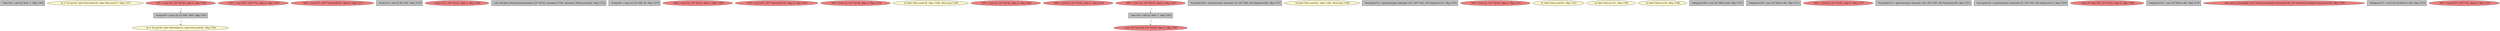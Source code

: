 
digraph G {


node7011 [fillcolor=grey,label="  %inc156 = add i32 %95, 1, !dbg !1582",shape=rectangle,style=filled ]
node6993 [fillcolor=lemonchiffon,label="  br i1 %cmp144, label %for.body145, label %for.end157, !dbg !1571",shape=ellipse,style=filled ]
node6988 [fillcolor=lightcoral,label="  %85 = load i32, i32* %j138, align 4, !dbg !1559",shape=ellipse,style=filled ]
node6991 [fillcolor=lightcoral,label="  %91 = load i32**, i32*** %c, align 8, !dbg !1576",shape=ellipse,style=filled ]
node6987 [fillcolor=grey,label="  %cmp140 = icmp ult i32 %85, 3000, !dbg !1561",shape=rectangle,style=filled ]
node6999 [fillcolor=lightcoral,label="  %89 = load i32*, i32** %arrayidx147, align 8, !dbg !1572",shape=ellipse,style=filled ]
node6982 [fillcolor=grey,label="  %sub150 = sub i32 99, %92, !dbg !1578",shape=rectangle,style=filled ]
node6990 [fillcolor=lightcoral,label="  store i32 0, i32* %i142, align 4, !dbg !1566",shape=ellipse,style=filled ]
node6989 [fillcolor=grey,label="  call void @llvm.dbg.declare(metadata i32* %i142, metadata !1720, metadata !DIExpression()), !dbg !1723",shape=rectangle,style=filled ]
node6986 [fillcolor=grey,label="  %cmp144 = icmp ult i32 %86, 50, !dbg !1570",shape=rectangle,style=filled ]
node6984 [fillcolor=lightcoral,label="  %86 = load i32, i32* %i142, align 4, !dbg !1568",shape=ellipse,style=filled ]
node6979 [fillcolor=lightcoral,label="  %93 = load i32*, i32** %arrayidx152, align 8, !dbg !1576",shape=ellipse,style=filled ]
node7004 [fillcolor=lightcoral,label="  %94 = load i32, i32* %j138, align 4, !dbg !1579",shape=ellipse,style=filled ]
node6981 [fillcolor=lemonchiffon,label="  br label %for.cond139, !dbg !1588, !llvm.loop !1589",shape=ellipse,style=filled ]
node7008 [fillcolor=lightcoral,label="  %95 = load i32, i32* %i142, align 4, !dbg !1582",shape=ellipse,style=filled ]
node6976 [fillcolor=lightcoral,label="  %88 = load i32, i32* %i142, align 4, !dbg !1574",shape=ellipse,style=filled ]
node6978 [fillcolor=grey,label="  %inc159 = add i32 %96, 1, !dbg !1587",shape=rectangle,style=filled ]
node7001 [fillcolor=grey,label="  %arrayidx149 = getelementptr inbounds i32, i32* %89, i64 %idxprom148, !dbg !1572",shape=rectangle,style=filled ]
node6975 [fillcolor=lemonchiffon,label="  br label %for.cond143, !dbg !1583, !llvm.loop !1584",shape=ellipse,style=filled ]
node6995 [fillcolor=grey,label="  %arrayidx152 = getelementptr inbounds i32*, i32** %91, i64 %idxprom151, !dbg !1576",shape=rectangle,style=filled ]
node6977 [fillcolor=lightcoral,label="  %90 = load i32, i32* %j138, align 4, !dbg !1575",shape=ellipse,style=filled ]
node7007 [fillcolor=lemonchiffon,label="  br label %for.cond143, !dbg !1567",shape=ellipse,style=filled ]
node7009 [fillcolor=lemonchiffon,label="  br label %for.inc155, !dbg !1581",shape=ellipse,style=filled ]
node6980 [fillcolor=lemonchiffon,label="  br label %for.inc158, !dbg !1586",shape=ellipse,style=filled ]
node6992 [fillcolor=lemonchiffon,label="  br i1 %cmp140, label %for.body141, label %for.end160, !dbg !1562",shape=ellipse,style=filled ]
node6996 [fillcolor=grey,label="  %idxprom146 = zext i32 %88 to i64, !dbg !1572",shape=rectangle,style=filled ]
node6997 [fillcolor=grey,label="  %idxprom148 = zext i32 %90 to i64, !dbg !1572",shape=rectangle,style=filled ]
node6985 [fillcolor=lightcoral,label="  %92 = load i32, i32* %i142, align 4, !dbg !1577",shape=ellipse,style=filled ]
node6998 [fillcolor=grey,label="  %arrayidx147 = getelementptr inbounds i32*, i32** %87, i64 %idxprom146, !dbg !1572",shape=rectangle,style=filled ]
node6983 [fillcolor=grey,label="  %arrayidx154 = getelementptr inbounds i32, i32* %93, i64 %idxprom153, !dbg !1576",shape=rectangle,style=filled ]
node7000 [fillcolor=lightcoral,label="  store i32 %inc156, i32* %i142, align 4, !dbg !1582",shape=ellipse,style=filled ]
node7003 [fillcolor=grey,label="  %idxprom153 = zext i32 %94 to i64, !dbg !1576",shape=rectangle,style=filled ]
node7005 [fillcolor=lightcoral,label="  call void @_Z4swapRjS_(i32* dereferenceable(4) %arrayidx149, i32* dereferenceable(4) %arrayidx154), !dbg !1580",shape=ellipse,style=filled ]
node7002 [fillcolor=grey,label="  %idxprom151 = zext i32 %sub150 to i64, !dbg !1576",shape=rectangle,style=filled ]
node7006 [fillcolor=lightcoral,label="  %87 = load i32**, i32*** %c, align 8, !dbg !1572",shape=ellipse,style=filled ]
node6994 [fillcolor=lightcoral,label="  %96 = load i32, i32* %j138, align 4, !dbg !1587",shape=ellipse,style=filled ]
node7010 [fillcolor=lightcoral,label="  store i32 %inc159, i32* %j138, align 4, !dbg !1587",shape=ellipse,style=filled ]

node6987->node6992 [style=dotted,color=forestgreen,label="T",fontcolor=forestgreen ]
node6978->node7010 [style=dotted,color=forestgreen,label="T",fontcolor=forestgreen ]
node6994->node6978 [style=dotted,color=forestgreen,label="T",fontcolor=forestgreen ]
node6988->node6987 [style=dotted,color=forestgreen,label="T",fontcolor=forestgreen ]


}
